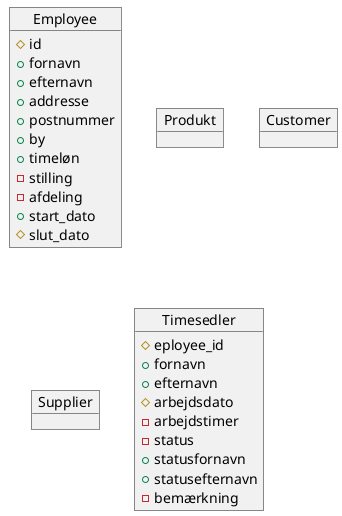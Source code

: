 @startuml
object Employee {
    # id
    + fornavn
    + efternavn
    + addresse
    + postnummer
    + by
    + timeløn
    - stilling
    - afdeling
    + start_dato
    # slut_dato
}
object Produkt
object Customer
object Supplier
object Timesedler {
    # eployee_id
    + fornavn
    + efternavn
    # arbejdsdato
    - arbejdstimer
    - status
    + statusfornavn
    + statusefternavn
    - bemærkning
}
@enduml
